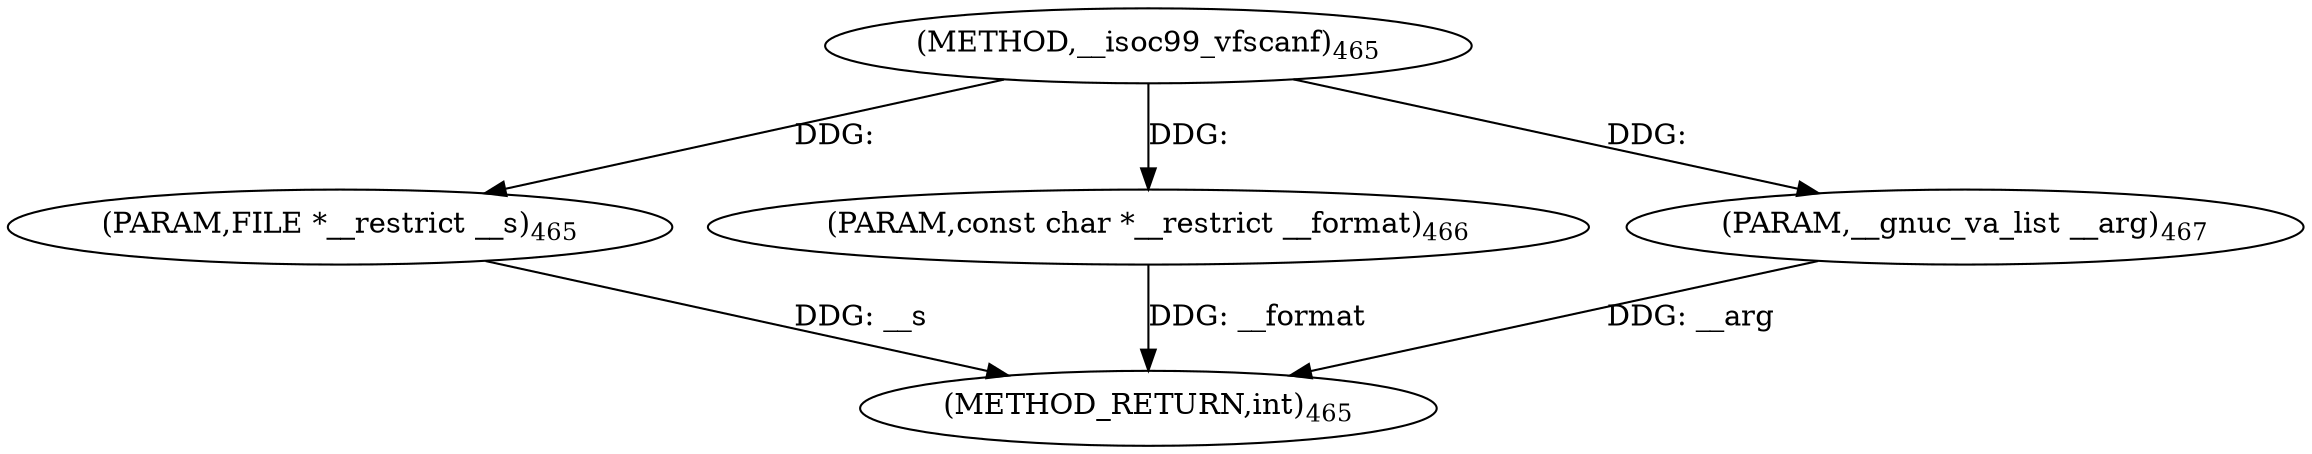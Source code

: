 digraph "__isoc99_vfscanf" {  
"2586" [label = <(METHOD,__isoc99_vfscanf)<SUB>465</SUB>> ]
"2590" [label = <(METHOD_RETURN,int)<SUB>465</SUB>> ]
"2587" [label = <(PARAM,FILE *__restrict __s)<SUB>465</SUB>> ]
"2588" [label = <(PARAM,const char *__restrict __format)<SUB>466</SUB>> ]
"2589" [label = <(PARAM,__gnuc_va_list __arg)<SUB>467</SUB>> ]
  "2587" -> "2590"  [ label = "DDG: __s"] 
  "2588" -> "2590"  [ label = "DDG: __format"] 
  "2589" -> "2590"  [ label = "DDG: __arg"] 
  "2586" -> "2587"  [ label = "DDG: "] 
  "2586" -> "2588"  [ label = "DDG: "] 
  "2586" -> "2589"  [ label = "DDG: "] 
}
